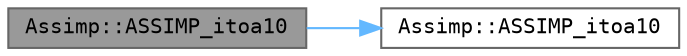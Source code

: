 digraph "Assimp::ASSIMP_itoa10"
{
 // LATEX_PDF_SIZE
  bgcolor="transparent";
  edge [fontname=Terminal,fontsize=10,labelfontname=Helvetica,labelfontsize=10];
  node [fontname=Terminal,fontsize=10,shape=box,height=0.2,width=0.4];
  rankdir="LR";
  Node1 [label="Assimp::ASSIMP_itoa10",height=0.2,width=0.4,color="gray40", fillcolor="grey60", style="filled", fontcolor="black",tooltip="itoa with a fixed base 10 (Secure template overload) The compiler should choose this function if he o..."];
  Node1 -> Node2 [color="steelblue1",style="solid"];
  Node2 [label="Assimp::ASSIMP_itoa10",height=0.2,width=0.4,color="grey40", fillcolor="white", style="filled",URL="$namespace_assimp.html#a95de3dd4de6a42bfed3eb0a9fcea48be",tooltip="itoa with a fixed base 10 'itoa' is not consistently available on all platforms so it is quite useful..."];
}
